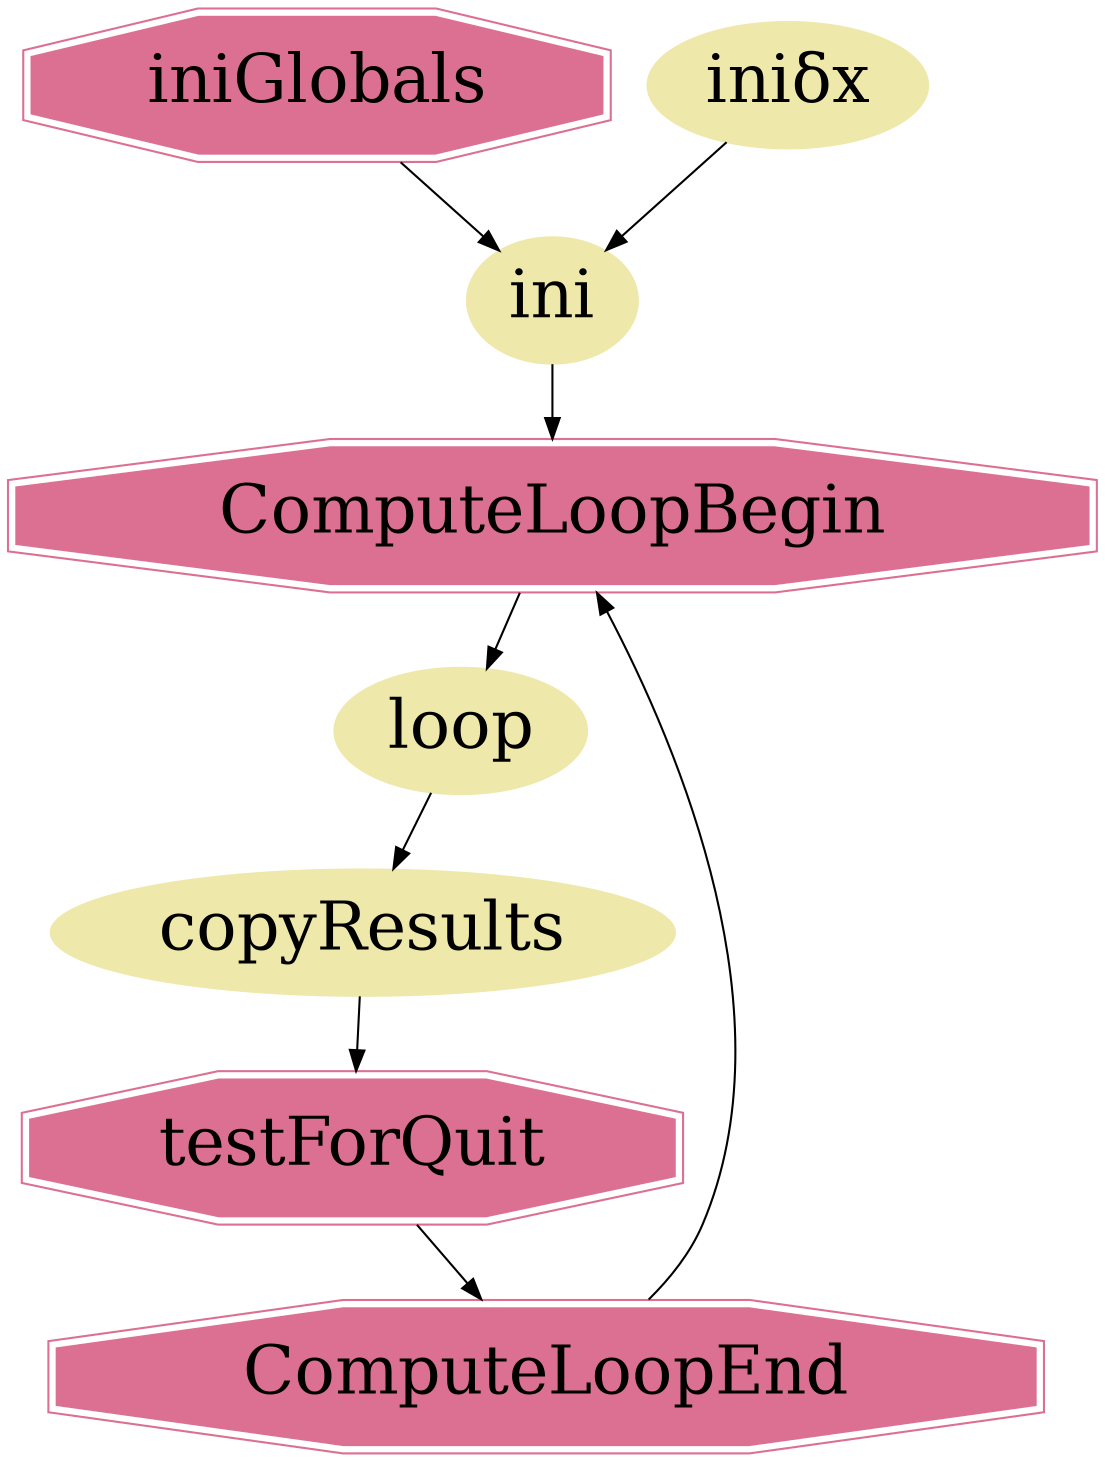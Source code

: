digraph {
	node_iniGlobals_m5d00 [style=filled, shape=doubleoctagon, color=palevioletred, label="iniGlobals", fontsize=32];
	node_inidtx_m5d00 [style=filled, shape=ellipse, color=palegoldenrod, label="iniδx", fontsize=32];
	node_ini_m4d00 [style=filled, shape=ellipse, color=palegoldenrod, label="ini", fontsize=32];
	node_ComputeLoopBegin_0d00 [style=filled, shape=doubleoctagon, color=palevioletred, label="ComputeLoopBegin", fontsize=32];
	node_loop_1d00 [style=filled, shape=ellipse, color=palegoldenrod, label="loop", fontsize=32];
	node_copyResults_2d00 [style=filled, shape=ellipse, color=palegoldenrod, label="copyResults", fontsize=32];
	node_testForQuit_4d00 [style=filled, shape=doubleoctagon, color=palevioletred, label="testForQuit", fontsize=32];
	node_ComputeLoopEnd_inf [style=filled, shape=doubleoctagon, color=palevioletred, label="ComputeLoopEnd", fontsize=32];

	node_iniGlobals_m5d00 -> node_ini_m4d00;
	node_inidtx_m5d00 -> node_ini_m4d00;
	node_ini_m4d00 -> node_ComputeLoopBegin_0d00;
	node_ComputeLoopBegin_0d00 -> node_loop_1d00;
	node_loop_1d00 -> node_copyResults_2d00;
	node_copyResults_2d00 -> node_testForQuit_4d00;
	node_testForQuit_4d00 -> node_ComputeLoopEnd_inf;
	node_ComputeLoopEnd_inf -> node_ComputeLoopBegin_0d00;
}
